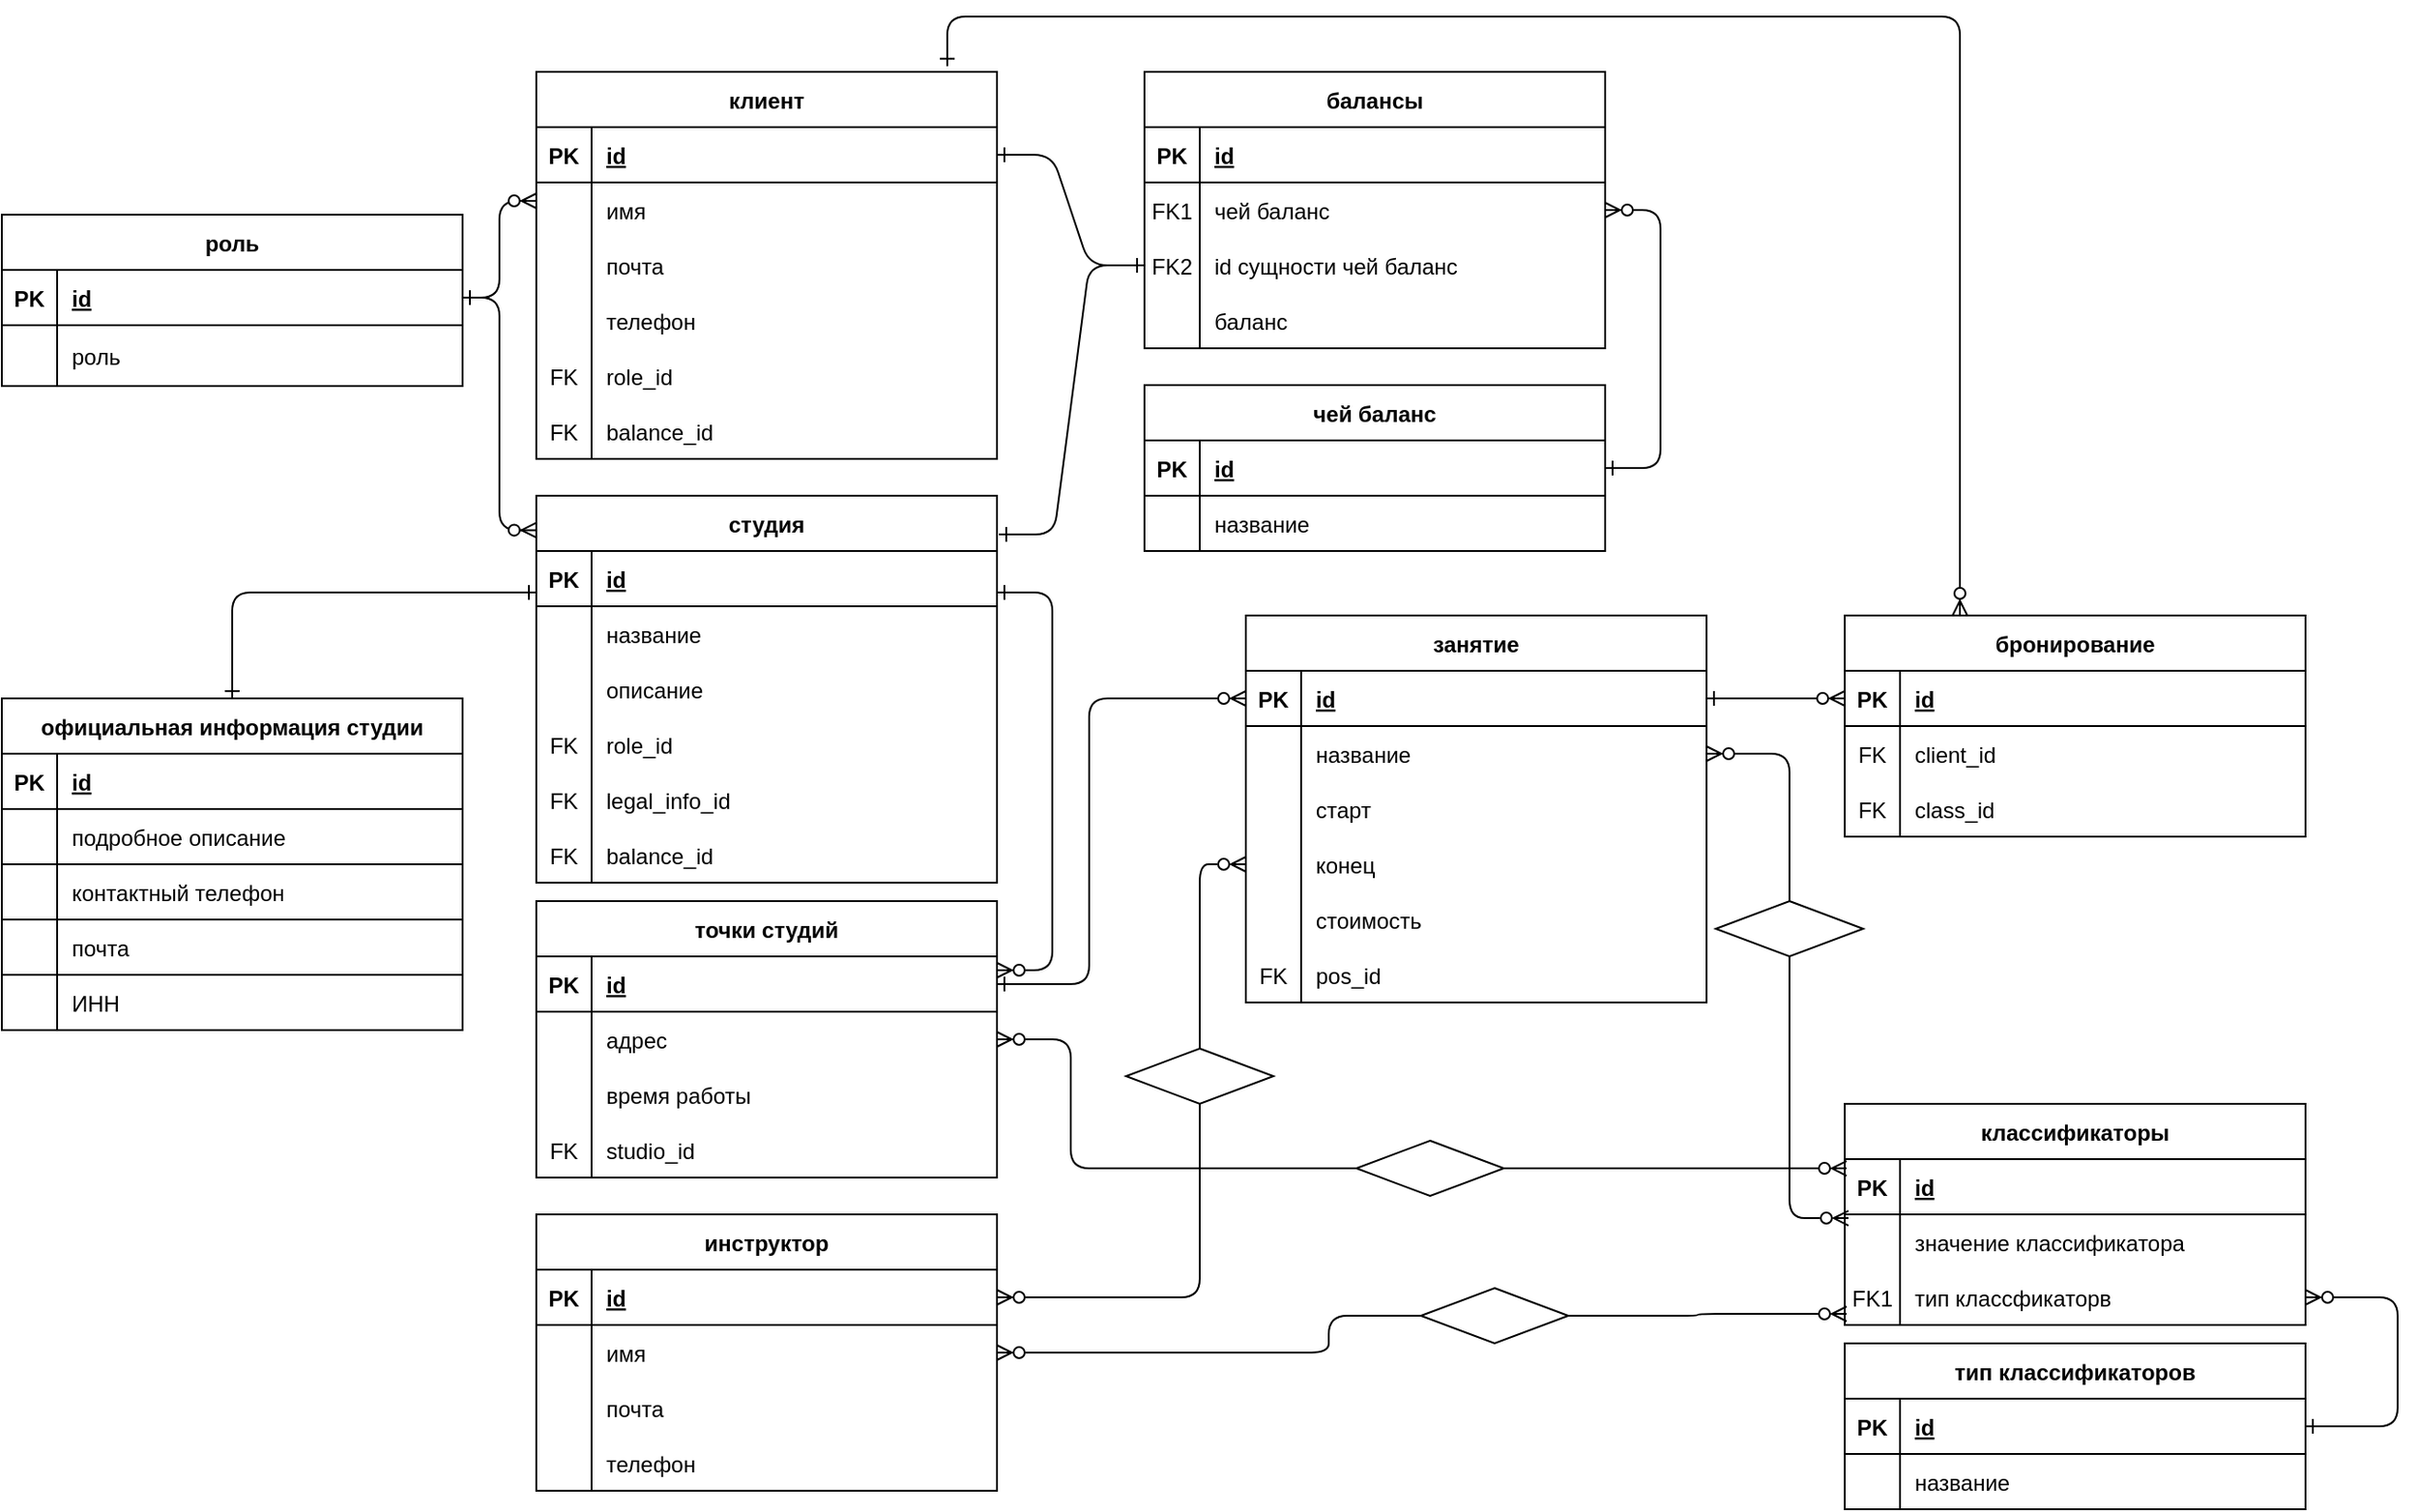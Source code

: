 <mxfile version="20.3.0" type="device"><diagram id="R2lEEEUBdFMjLlhIrx00" name="Page-1"><mxGraphModel dx="2272" dy="865" grid="1" gridSize="10" guides="1" tooltips="1" connect="1" arrows="1" fold="1" page="1" pageScale="1" pageWidth="850" pageHeight="1100" math="0" shadow="0" extFonts="Permanent Marker^https://fonts.googleapis.com/css?family=Permanent+Marker"><root><mxCell id="0"/><mxCell id="1" parent="0"/><mxCell id="C-vyLk0tnHw3VtMMgP7b-1" value="" style="edgeStyle=entityRelationEdgeStyle;endArrow=ERone;startArrow=ERone;endFill=0;startFill=0;entryX=0;entryY=0.5;entryDx=0;entryDy=0;" parent="1" source="C-vyLk0tnHw3VtMMgP7b-24" target="bas7QvL22PAE8kbhy8Pz-78" edge="1"><mxGeometry width="100" height="100" relative="1" as="geometry"><mxPoint x="340" y="720" as="sourcePoint"/><mxPoint x="440" y="620" as="targetPoint"/></mxGeometry></mxCell><mxCell id="C-vyLk0tnHw3VtMMgP7b-2" value="балансы" style="shape=table;startSize=30;container=1;collapsible=1;childLayout=tableLayout;fixedRows=1;rowLines=0;fontStyle=1;align=center;resizeLast=1;" parent="1" vertex="1"><mxGeometry x="400" y="70" width="250" height="150" as="geometry"/></mxCell><mxCell id="C-vyLk0tnHw3VtMMgP7b-3" value="" style="shape=partialRectangle;collapsible=0;dropTarget=0;pointerEvents=0;fillColor=none;points=[[0,0.5],[1,0.5]];portConstraint=eastwest;top=0;left=0;right=0;bottom=1;" parent="C-vyLk0tnHw3VtMMgP7b-2" vertex="1"><mxGeometry y="30" width="250" height="30" as="geometry"/></mxCell><mxCell id="C-vyLk0tnHw3VtMMgP7b-4" value="PK" style="shape=partialRectangle;overflow=hidden;connectable=0;fillColor=none;top=0;left=0;bottom=0;right=0;fontStyle=1;" parent="C-vyLk0tnHw3VtMMgP7b-3" vertex="1"><mxGeometry width="30" height="30" as="geometry"><mxRectangle width="30" height="30" as="alternateBounds"/></mxGeometry></mxCell><mxCell id="C-vyLk0tnHw3VtMMgP7b-5" value="id" style="shape=partialRectangle;overflow=hidden;connectable=0;fillColor=none;top=0;left=0;bottom=0;right=0;align=left;spacingLeft=6;fontStyle=5;" parent="C-vyLk0tnHw3VtMMgP7b-3" vertex="1"><mxGeometry x="30" width="220" height="30" as="geometry"><mxRectangle width="220" height="30" as="alternateBounds"/></mxGeometry></mxCell><mxCell id="C-vyLk0tnHw3VtMMgP7b-6" value="" style="shape=partialRectangle;collapsible=0;dropTarget=0;pointerEvents=0;fillColor=none;points=[[0,0.5],[1,0.5]];portConstraint=eastwest;top=0;left=0;right=0;bottom=0;" parent="C-vyLk0tnHw3VtMMgP7b-2" vertex="1"><mxGeometry y="60" width="250" height="30" as="geometry"/></mxCell><mxCell id="C-vyLk0tnHw3VtMMgP7b-7" value="FK1" style="shape=partialRectangle;overflow=hidden;connectable=0;fillColor=none;top=0;left=0;bottom=0;right=0;" parent="C-vyLk0tnHw3VtMMgP7b-6" vertex="1"><mxGeometry width="30" height="30" as="geometry"><mxRectangle width="30" height="30" as="alternateBounds"/></mxGeometry></mxCell><mxCell id="C-vyLk0tnHw3VtMMgP7b-8" value="чей баланс" style="shape=partialRectangle;overflow=hidden;connectable=0;fillColor=none;top=0;left=0;bottom=0;right=0;align=left;spacingLeft=6;" parent="C-vyLk0tnHw3VtMMgP7b-6" vertex="1"><mxGeometry x="30" width="220" height="30" as="geometry"><mxRectangle width="220" height="30" as="alternateBounds"/></mxGeometry></mxCell><mxCell id="bas7QvL22PAE8kbhy8Pz-78" value="" style="shape=partialRectangle;collapsible=0;dropTarget=0;pointerEvents=0;fillColor=none;points=[[0,0.5],[1,0.5]];portConstraint=eastwest;top=0;left=0;right=0;bottom=0;" parent="C-vyLk0tnHw3VtMMgP7b-2" vertex="1"><mxGeometry y="90" width="250" height="30" as="geometry"/></mxCell><mxCell id="bas7QvL22PAE8kbhy8Pz-79" value="FK2" style="shape=partialRectangle;overflow=hidden;connectable=0;fillColor=none;top=0;left=0;bottom=0;right=0;" parent="bas7QvL22PAE8kbhy8Pz-78" vertex="1"><mxGeometry width="30" height="30" as="geometry"><mxRectangle width="30" height="30" as="alternateBounds"/></mxGeometry></mxCell><mxCell id="bas7QvL22PAE8kbhy8Pz-80" value="id сущности чей баланс" style="shape=partialRectangle;overflow=hidden;connectable=0;fillColor=none;top=0;left=0;bottom=0;right=0;align=left;spacingLeft=6;" parent="bas7QvL22PAE8kbhy8Pz-78" vertex="1"><mxGeometry x="30" width="220" height="30" as="geometry"><mxRectangle width="220" height="30" as="alternateBounds"/></mxGeometry></mxCell><mxCell id="bas7QvL22PAE8kbhy8Pz-81" value="" style="shape=partialRectangle;collapsible=0;dropTarget=0;pointerEvents=0;fillColor=none;points=[[0,0.5],[1,0.5]];portConstraint=eastwest;top=0;left=0;right=0;bottom=0;" parent="C-vyLk0tnHw3VtMMgP7b-2" vertex="1"><mxGeometry y="120" width="250" height="30" as="geometry"/></mxCell><mxCell id="bas7QvL22PAE8kbhy8Pz-82" value="" style="shape=partialRectangle;overflow=hidden;connectable=0;fillColor=none;top=0;left=0;bottom=0;right=0;" parent="bas7QvL22PAE8kbhy8Pz-81" vertex="1"><mxGeometry width="30" height="30" as="geometry"><mxRectangle width="30" height="30" as="alternateBounds"/></mxGeometry></mxCell><mxCell id="bas7QvL22PAE8kbhy8Pz-83" value="баланс" style="shape=partialRectangle;overflow=hidden;connectable=0;fillColor=none;top=0;left=0;bottom=0;right=0;align=left;spacingLeft=6;" parent="bas7QvL22PAE8kbhy8Pz-81" vertex="1"><mxGeometry x="30" width="220" height="30" as="geometry"><mxRectangle width="220" height="30" as="alternateBounds"/></mxGeometry></mxCell><mxCell id="C-vyLk0tnHw3VtMMgP7b-13" value="чей баланс" style="shape=table;startSize=30;container=1;collapsible=1;childLayout=tableLayout;fixedRows=1;rowLines=0;fontStyle=1;align=center;resizeLast=1;" parent="1" vertex="1"><mxGeometry x="400" y="240" width="250" height="90" as="geometry"/></mxCell><mxCell id="C-vyLk0tnHw3VtMMgP7b-14" value="" style="shape=partialRectangle;collapsible=0;dropTarget=0;pointerEvents=0;fillColor=none;points=[[0,0.5],[1,0.5]];portConstraint=eastwest;top=0;left=0;right=0;bottom=1;" parent="C-vyLk0tnHw3VtMMgP7b-13" vertex="1"><mxGeometry y="30" width="250" height="30" as="geometry"/></mxCell><mxCell id="C-vyLk0tnHw3VtMMgP7b-15" value="PK" style="shape=partialRectangle;overflow=hidden;connectable=0;fillColor=none;top=0;left=0;bottom=0;right=0;fontStyle=1;" parent="C-vyLk0tnHw3VtMMgP7b-14" vertex="1"><mxGeometry width="30" height="30" as="geometry"><mxRectangle width="30" height="30" as="alternateBounds"/></mxGeometry></mxCell><mxCell id="C-vyLk0tnHw3VtMMgP7b-16" value="id" style="shape=partialRectangle;overflow=hidden;connectable=0;fillColor=none;top=0;left=0;bottom=0;right=0;align=left;spacingLeft=6;fontStyle=5;" parent="C-vyLk0tnHw3VtMMgP7b-14" vertex="1"><mxGeometry x="30" width="220" height="30" as="geometry"><mxRectangle width="220" height="30" as="alternateBounds"/></mxGeometry></mxCell><mxCell id="C-vyLk0tnHw3VtMMgP7b-17" value="" style="shape=partialRectangle;collapsible=0;dropTarget=0;pointerEvents=0;fillColor=none;points=[[0,0.5],[1,0.5]];portConstraint=eastwest;top=0;left=0;right=0;bottom=0;" parent="C-vyLk0tnHw3VtMMgP7b-13" vertex="1"><mxGeometry y="60" width="250" height="30" as="geometry"/></mxCell><mxCell id="C-vyLk0tnHw3VtMMgP7b-18" value="" style="shape=partialRectangle;overflow=hidden;connectable=0;fillColor=none;top=0;left=0;bottom=0;right=0;" parent="C-vyLk0tnHw3VtMMgP7b-17" vertex="1"><mxGeometry width="30" height="30" as="geometry"><mxRectangle width="30" height="30" as="alternateBounds"/></mxGeometry></mxCell><mxCell id="C-vyLk0tnHw3VtMMgP7b-19" value="название " style="shape=partialRectangle;overflow=hidden;connectable=0;fillColor=none;top=0;left=0;bottom=0;right=0;align=left;spacingLeft=6;" parent="C-vyLk0tnHw3VtMMgP7b-17" vertex="1"><mxGeometry x="30" width="220" height="30" as="geometry"><mxRectangle width="220" height="30" as="alternateBounds"/></mxGeometry></mxCell><mxCell id="C-vyLk0tnHw3VtMMgP7b-23" value="клиент" style="shape=table;startSize=30;container=1;collapsible=1;childLayout=tableLayout;fixedRows=1;rowLines=0;fontStyle=1;align=center;resizeLast=1;" parent="1" vertex="1"><mxGeometry x="70" y="70" width="250" height="210" as="geometry"/></mxCell><mxCell id="C-vyLk0tnHw3VtMMgP7b-24" value="" style="shape=partialRectangle;collapsible=0;dropTarget=0;pointerEvents=0;fillColor=none;points=[[0,0.5],[1,0.5]];portConstraint=eastwest;top=0;left=0;right=0;bottom=1;" parent="C-vyLk0tnHw3VtMMgP7b-23" vertex="1"><mxGeometry y="30" width="250" height="30" as="geometry"/></mxCell><mxCell id="C-vyLk0tnHw3VtMMgP7b-25" value="PK" style="shape=partialRectangle;overflow=hidden;connectable=0;fillColor=none;top=0;left=0;bottom=0;right=0;fontStyle=1;" parent="C-vyLk0tnHw3VtMMgP7b-24" vertex="1"><mxGeometry width="30" height="30" as="geometry"><mxRectangle width="30" height="30" as="alternateBounds"/></mxGeometry></mxCell><mxCell id="C-vyLk0tnHw3VtMMgP7b-26" value="id" style="shape=partialRectangle;overflow=hidden;connectable=0;fillColor=none;top=0;left=0;bottom=0;right=0;align=left;spacingLeft=6;fontStyle=5;" parent="C-vyLk0tnHw3VtMMgP7b-24" vertex="1"><mxGeometry x="30" width="220" height="30" as="geometry"><mxRectangle width="220" height="30" as="alternateBounds"/></mxGeometry></mxCell><mxCell id="bas7QvL22PAE8kbhy8Pz-115" value="" style="shape=partialRectangle;collapsible=0;dropTarget=0;pointerEvents=0;fillColor=none;points=[[0,0.5],[1,0.5]];portConstraint=eastwest;top=0;left=0;right=0;bottom=0;" parent="C-vyLk0tnHw3VtMMgP7b-23" vertex="1"><mxGeometry y="60" width="250" height="30" as="geometry"/></mxCell><mxCell id="bas7QvL22PAE8kbhy8Pz-116" value="" style="shape=partialRectangle;overflow=hidden;connectable=0;fillColor=none;top=0;left=0;bottom=0;right=0;fontStyle=0;" parent="bas7QvL22PAE8kbhy8Pz-115" vertex="1"><mxGeometry width="30" height="30" as="geometry"><mxRectangle width="30" height="30" as="alternateBounds"/></mxGeometry></mxCell><mxCell id="bas7QvL22PAE8kbhy8Pz-117" value="имя" style="shape=partialRectangle;overflow=hidden;connectable=0;fillColor=none;top=0;left=0;bottom=0;right=0;align=left;spacingLeft=6;fontStyle=0;" parent="bas7QvL22PAE8kbhy8Pz-115" vertex="1"><mxGeometry x="30" width="220" height="30" as="geometry"><mxRectangle width="220" height="30" as="alternateBounds"/></mxGeometry></mxCell><mxCell id="U4oRGhQ7gzdi7E0ZhxiH-25" value="" style="shape=partialRectangle;collapsible=0;dropTarget=0;pointerEvents=0;fillColor=none;points=[[0,0.5],[1,0.5]];portConstraint=eastwest;top=0;left=0;right=0;bottom=0;" vertex="1" parent="C-vyLk0tnHw3VtMMgP7b-23"><mxGeometry y="90" width="250" height="30" as="geometry"/></mxCell><mxCell id="U4oRGhQ7gzdi7E0ZhxiH-26" value="" style="shape=partialRectangle;overflow=hidden;connectable=0;fillColor=none;top=0;left=0;bottom=0;right=0;fontStyle=0;" vertex="1" parent="U4oRGhQ7gzdi7E0ZhxiH-25"><mxGeometry width="30" height="30" as="geometry"><mxRectangle width="30" height="30" as="alternateBounds"/></mxGeometry></mxCell><mxCell id="U4oRGhQ7gzdi7E0ZhxiH-27" value="почта" style="shape=partialRectangle;overflow=hidden;connectable=0;fillColor=none;top=0;left=0;bottom=0;right=0;align=left;spacingLeft=6;fontStyle=0;" vertex="1" parent="U4oRGhQ7gzdi7E0ZhxiH-25"><mxGeometry x="30" width="220" height="30" as="geometry"><mxRectangle width="220" height="30" as="alternateBounds"/></mxGeometry></mxCell><mxCell id="U4oRGhQ7gzdi7E0ZhxiH-28" value="" style="shape=partialRectangle;collapsible=0;dropTarget=0;pointerEvents=0;fillColor=none;points=[[0,0.5],[1,0.5]];portConstraint=eastwest;top=0;left=0;right=0;bottom=0;" vertex="1" parent="C-vyLk0tnHw3VtMMgP7b-23"><mxGeometry y="120" width="250" height="30" as="geometry"/></mxCell><mxCell id="U4oRGhQ7gzdi7E0ZhxiH-29" value="" style="shape=partialRectangle;overflow=hidden;connectable=0;fillColor=none;top=0;left=0;bottom=0;right=0;fontStyle=0;" vertex="1" parent="U4oRGhQ7gzdi7E0ZhxiH-28"><mxGeometry width="30" height="30" as="geometry"><mxRectangle width="30" height="30" as="alternateBounds"/></mxGeometry></mxCell><mxCell id="U4oRGhQ7gzdi7E0ZhxiH-30" value="телефон" style="shape=partialRectangle;overflow=hidden;connectable=0;fillColor=none;top=0;left=0;bottom=0;right=0;align=left;spacingLeft=6;fontStyle=0;" vertex="1" parent="U4oRGhQ7gzdi7E0ZhxiH-28"><mxGeometry x="30" width="220" height="30" as="geometry"><mxRectangle width="220" height="30" as="alternateBounds"/></mxGeometry></mxCell><mxCell id="U4oRGhQ7gzdi7E0ZhxiH-31" value="" style="shape=partialRectangle;collapsible=0;dropTarget=0;pointerEvents=0;fillColor=none;points=[[0,0.5],[1,0.5]];portConstraint=eastwest;top=0;left=0;right=0;bottom=0;" vertex="1" parent="C-vyLk0tnHw3VtMMgP7b-23"><mxGeometry y="150" width="250" height="30" as="geometry"/></mxCell><mxCell id="U4oRGhQ7gzdi7E0ZhxiH-32" value="FK" style="shape=partialRectangle;overflow=hidden;connectable=0;fillColor=none;top=0;left=0;bottom=0;right=0;fontStyle=0;" vertex="1" parent="U4oRGhQ7gzdi7E0ZhxiH-31"><mxGeometry width="30" height="30" as="geometry"><mxRectangle width="30" height="30" as="alternateBounds"/></mxGeometry></mxCell><mxCell id="U4oRGhQ7gzdi7E0ZhxiH-33" value="role_id" style="shape=partialRectangle;overflow=hidden;connectable=0;fillColor=none;top=0;left=0;bottom=0;right=0;align=left;spacingLeft=6;fontStyle=0;" vertex="1" parent="U4oRGhQ7gzdi7E0ZhxiH-31"><mxGeometry x="30" width="220" height="30" as="geometry"><mxRectangle width="220" height="30" as="alternateBounds"/></mxGeometry></mxCell><mxCell id="U4oRGhQ7gzdi7E0ZhxiH-34" value="" style="shape=partialRectangle;collapsible=0;dropTarget=0;pointerEvents=0;fillColor=none;points=[[0,0.5],[1,0.5]];portConstraint=eastwest;top=0;left=0;right=0;bottom=0;" vertex="1" parent="C-vyLk0tnHw3VtMMgP7b-23"><mxGeometry y="180" width="250" height="30" as="geometry"/></mxCell><mxCell id="U4oRGhQ7gzdi7E0ZhxiH-35" value="FK" style="shape=partialRectangle;overflow=hidden;connectable=0;fillColor=none;top=0;left=0;bottom=0;right=0;fontStyle=0;" vertex="1" parent="U4oRGhQ7gzdi7E0ZhxiH-34"><mxGeometry width="30" height="30" as="geometry"><mxRectangle width="30" height="30" as="alternateBounds"/></mxGeometry></mxCell><mxCell id="U4oRGhQ7gzdi7E0ZhxiH-36" value="balance_id" style="shape=partialRectangle;overflow=hidden;connectable=0;fillColor=none;top=0;left=0;bottom=0;right=0;align=left;spacingLeft=6;fontStyle=0;" vertex="1" parent="U4oRGhQ7gzdi7E0ZhxiH-34"><mxGeometry x="30" width="220" height="30" as="geometry"><mxRectangle width="220" height="30" as="alternateBounds"/></mxGeometry></mxCell><mxCell id="C-vyLk0tnHw3VtMMgP7b-12" value="" style="edgeStyle=elbowEdgeStyle;endArrow=ERzeroToMany;startArrow=ERone;endFill=1;startFill=0;entryX=1;entryY=0.5;entryDx=0;entryDy=0;exitX=1;exitY=0.5;exitDx=0;exitDy=0;jumpSize=6;shadow=0;strokeWidth=1;rounded=1;strokeColor=default;" parent="1" source="C-vyLk0tnHw3VtMMgP7b-14" target="C-vyLk0tnHw3VtMMgP7b-6" edge="1"><mxGeometry width="100" height="100" relative="1" as="geometry"><mxPoint x="710" y="360" as="sourcePoint"/><mxPoint x="460" y="205" as="targetPoint"/><Array as="points"><mxPoint x="680" y="200"/></Array></mxGeometry></mxCell><mxCell id="bas7QvL22PAE8kbhy8Pz-91" value="студия" style="shape=table;startSize=30;container=1;collapsible=1;childLayout=tableLayout;fixedRows=1;rowLines=0;fontStyle=1;align=center;resizeLast=1;" parent="1" vertex="1"><mxGeometry x="70" y="300" width="250" height="210" as="geometry"/></mxCell><mxCell id="bas7QvL22PAE8kbhy8Pz-92" value="" style="shape=partialRectangle;collapsible=0;dropTarget=0;pointerEvents=0;fillColor=none;points=[[0,0.5],[1,0.5]];portConstraint=eastwest;top=0;left=0;right=0;bottom=1;" parent="bas7QvL22PAE8kbhy8Pz-91" vertex="1"><mxGeometry y="30" width="250" height="30" as="geometry"/></mxCell><mxCell id="bas7QvL22PAE8kbhy8Pz-93" value="PK" style="shape=partialRectangle;overflow=hidden;connectable=0;fillColor=none;top=0;left=0;bottom=0;right=0;fontStyle=1;" parent="bas7QvL22PAE8kbhy8Pz-92" vertex="1"><mxGeometry width="30" height="30" as="geometry"><mxRectangle width="30" height="30" as="alternateBounds"/></mxGeometry></mxCell><mxCell id="bas7QvL22PAE8kbhy8Pz-94" value="id" style="shape=partialRectangle;overflow=hidden;connectable=0;fillColor=none;top=0;left=0;bottom=0;right=0;align=left;spacingLeft=6;fontStyle=5;" parent="bas7QvL22PAE8kbhy8Pz-92" vertex="1"><mxGeometry x="30" width="220" height="30" as="geometry"><mxRectangle width="220" height="30" as="alternateBounds"/></mxGeometry></mxCell><mxCell id="U4oRGhQ7gzdi7E0ZhxiH-44" value="" style="shape=partialRectangle;collapsible=0;dropTarget=0;pointerEvents=0;fillColor=none;points=[[0,0.5],[1,0.5]];portConstraint=eastwest;top=0;left=0;right=0;bottom=0;fontStyle=5" vertex="1" parent="bas7QvL22PAE8kbhy8Pz-91"><mxGeometry y="60" width="250" height="30" as="geometry"/></mxCell><mxCell id="U4oRGhQ7gzdi7E0ZhxiH-45" value="" style="shape=partialRectangle;overflow=hidden;connectable=0;fillColor=none;top=0;left=0;bottom=0;right=0;fontStyle=1;" vertex="1" parent="U4oRGhQ7gzdi7E0ZhxiH-44"><mxGeometry width="30" height="30" as="geometry"><mxRectangle width="30" height="30" as="alternateBounds"/></mxGeometry></mxCell><mxCell id="U4oRGhQ7gzdi7E0ZhxiH-46" value="название" style="shape=partialRectangle;overflow=hidden;connectable=0;fillColor=none;top=0;left=0;bottom=0;right=0;align=left;spacingLeft=6;fontStyle=0;" vertex="1" parent="U4oRGhQ7gzdi7E0ZhxiH-44"><mxGeometry x="30" width="220" height="30" as="geometry"><mxRectangle width="220" height="30" as="alternateBounds"/></mxGeometry></mxCell><mxCell id="U4oRGhQ7gzdi7E0ZhxiH-105" value="" style="shape=partialRectangle;collapsible=0;dropTarget=0;pointerEvents=0;fillColor=none;points=[[0,0.5],[1,0.5]];portConstraint=eastwest;top=0;left=0;right=0;bottom=0;fontStyle=5" vertex="1" parent="bas7QvL22PAE8kbhy8Pz-91"><mxGeometry y="90" width="250" height="30" as="geometry"/></mxCell><mxCell id="U4oRGhQ7gzdi7E0ZhxiH-106" value="" style="shape=partialRectangle;overflow=hidden;connectable=0;fillColor=none;top=0;left=0;bottom=0;right=0;fontStyle=1;" vertex="1" parent="U4oRGhQ7gzdi7E0ZhxiH-105"><mxGeometry width="30" height="30" as="geometry"><mxRectangle width="30" height="30" as="alternateBounds"/></mxGeometry></mxCell><mxCell id="U4oRGhQ7gzdi7E0ZhxiH-107" value="описание" style="shape=partialRectangle;overflow=hidden;connectable=0;fillColor=none;top=0;left=0;bottom=0;right=0;align=left;spacingLeft=6;fontStyle=0;" vertex="1" parent="U4oRGhQ7gzdi7E0ZhxiH-105"><mxGeometry x="30" width="220" height="30" as="geometry"><mxRectangle width="220" height="30" as="alternateBounds"/></mxGeometry></mxCell><mxCell id="U4oRGhQ7gzdi7E0ZhxiH-47" value="" style="shape=partialRectangle;collapsible=0;dropTarget=0;pointerEvents=0;fillColor=none;points=[[0,0.5],[1,0.5]];portConstraint=eastwest;top=0;left=0;right=0;bottom=0;fontStyle=5" vertex="1" parent="bas7QvL22PAE8kbhy8Pz-91"><mxGeometry y="120" width="250" height="30" as="geometry"/></mxCell><mxCell id="U4oRGhQ7gzdi7E0ZhxiH-48" value="FK" style="shape=partialRectangle;overflow=hidden;connectable=0;fillColor=none;top=0;left=0;bottom=0;right=0;fontStyle=0;" vertex="1" parent="U4oRGhQ7gzdi7E0ZhxiH-47"><mxGeometry width="30" height="30" as="geometry"><mxRectangle width="30" height="30" as="alternateBounds"/></mxGeometry></mxCell><mxCell id="U4oRGhQ7gzdi7E0ZhxiH-49" value="role_id" style="shape=partialRectangle;overflow=hidden;connectable=0;fillColor=none;top=0;left=0;bottom=0;right=0;align=left;spacingLeft=6;fontStyle=0;" vertex="1" parent="U4oRGhQ7gzdi7E0ZhxiH-47"><mxGeometry x="30" width="220" height="30" as="geometry"><mxRectangle width="220" height="30" as="alternateBounds"/></mxGeometry></mxCell><mxCell id="U4oRGhQ7gzdi7E0ZhxiH-50" value="" style="shape=partialRectangle;collapsible=0;dropTarget=0;pointerEvents=0;fillColor=none;points=[[0,0.5],[1,0.5]];portConstraint=eastwest;top=0;left=0;right=0;bottom=0;fontStyle=5" vertex="1" parent="bas7QvL22PAE8kbhy8Pz-91"><mxGeometry y="150" width="250" height="30" as="geometry"/></mxCell><mxCell id="U4oRGhQ7gzdi7E0ZhxiH-51" value="FK" style="shape=partialRectangle;overflow=hidden;connectable=0;fillColor=none;top=0;left=0;bottom=0;right=0;fontStyle=0;" vertex="1" parent="U4oRGhQ7gzdi7E0ZhxiH-50"><mxGeometry width="30" height="30" as="geometry"><mxRectangle width="30" height="30" as="alternateBounds"/></mxGeometry></mxCell><mxCell id="U4oRGhQ7gzdi7E0ZhxiH-52" value="legal_info_id" style="shape=partialRectangle;overflow=hidden;connectable=0;fillColor=none;top=0;left=0;bottom=0;right=0;align=left;spacingLeft=6;fontStyle=0;" vertex="1" parent="U4oRGhQ7gzdi7E0ZhxiH-50"><mxGeometry x="30" width="220" height="30" as="geometry"><mxRectangle width="220" height="30" as="alternateBounds"/></mxGeometry></mxCell><mxCell id="U4oRGhQ7gzdi7E0ZhxiH-53" value="" style="shape=partialRectangle;collapsible=0;dropTarget=0;pointerEvents=0;fillColor=none;points=[[0,0.5],[1,0.5]];portConstraint=eastwest;top=0;left=0;right=0;bottom=0;fontStyle=5" vertex="1" parent="bas7QvL22PAE8kbhy8Pz-91"><mxGeometry y="180" width="250" height="30" as="geometry"/></mxCell><mxCell id="U4oRGhQ7gzdi7E0ZhxiH-54" value="FK" style="shape=partialRectangle;overflow=hidden;connectable=0;fillColor=none;top=0;left=0;bottom=0;right=0;fontStyle=0;" vertex="1" parent="U4oRGhQ7gzdi7E0ZhxiH-53"><mxGeometry width="30" height="30" as="geometry"><mxRectangle width="30" height="30" as="alternateBounds"/></mxGeometry></mxCell><mxCell id="U4oRGhQ7gzdi7E0ZhxiH-55" value="balance_id" style="shape=partialRectangle;overflow=hidden;connectable=0;fillColor=none;top=0;left=0;bottom=0;right=0;align=left;spacingLeft=6;fontStyle=0;" vertex="1" parent="U4oRGhQ7gzdi7E0ZhxiH-53"><mxGeometry x="30" width="220" height="30" as="geometry"><mxRectangle width="220" height="30" as="alternateBounds"/></mxGeometry></mxCell><mxCell id="bas7QvL22PAE8kbhy8Pz-96" value="" style="edgeStyle=entityRelationEdgeStyle;endArrow=ERone;startArrow=ERone;endFill=0;startFill=0;exitX=1.004;exitY=0.1;exitDx=0;exitDy=0;entryX=0;entryY=0.5;entryDx=0;entryDy=0;exitPerimeter=0;" parent="1" source="bas7QvL22PAE8kbhy8Pz-91" target="bas7QvL22PAE8kbhy8Pz-78" edge="1"><mxGeometry width="100" height="100" relative="1" as="geometry"><mxPoint x="330" y="125" as="sourcePoint"/><mxPoint x="410" y="155" as="targetPoint"/></mxGeometry></mxCell><mxCell id="bas7QvL22PAE8kbhy8Pz-97" value="официальная информация студии" style="shape=table;startSize=30;container=1;collapsible=1;childLayout=tableLayout;fixedRows=1;rowLines=0;fontStyle=1;align=center;resizeLast=1;" parent="1" vertex="1"><mxGeometry x="-220" y="410" width="250" height="180" as="geometry"/></mxCell><mxCell id="bas7QvL22PAE8kbhy8Pz-98" value="" style="shape=partialRectangle;collapsible=0;dropTarget=0;pointerEvents=0;fillColor=none;points=[[0,0.5],[1,0.5]];portConstraint=eastwest;top=0;left=0;right=0;bottom=1;" parent="bas7QvL22PAE8kbhy8Pz-97" vertex="1"><mxGeometry y="30" width="250" height="30" as="geometry"/></mxCell><mxCell id="bas7QvL22PAE8kbhy8Pz-99" value="PK" style="shape=partialRectangle;overflow=hidden;connectable=0;fillColor=none;top=0;left=0;bottom=0;right=0;fontStyle=1;" parent="bas7QvL22PAE8kbhy8Pz-98" vertex="1"><mxGeometry width="30" height="30" as="geometry"><mxRectangle width="30" height="30" as="alternateBounds"/></mxGeometry></mxCell><mxCell id="bas7QvL22PAE8kbhy8Pz-100" value="id" style="shape=partialRectangle;overflow=hidden;connectable=0;fillColor=none;top=0;left=0;bottom=0;right=0;align=left;spacingLeft=6;fontStyle=5;" parent="bas7QvL22PAE8kbhy8Pz-98" vertex="1"><mxGeometry x="30" width="220" height="30" as="geometry"><mxRectangle width="220" height="30" as="alternateBounds"/></mxGeometry></mxCell><mxCell id="U4oRGhQ7gzdi7E0ZhxiH-56" value="" style="shape=partialRectangle;collapsible=0;dropTarget=0;pointerEvents=0;fillColor=none;points=[[0,0.5],[1,0.5]];portConstraint=eastwest;top=0;left=0;right=0;bottom=1;" vertex="1" parent="bas7QvL22PAE8kbhy8Pz-97"><mxGeometry y="60" width="250" height="30" as="geometry"/></mxCell><mxCell id="U4oRGhQ7gzdi7E0ZhxiH-57" value="" style="shape=partialRectangle;overflow=hidden;connectable=0;fillColor=none;top=0;left=0;bottom=0;right=0;fontStyle=0;" vertex="1" parent="U4oRGhQ7gzdi7E0ZhxiH-56"><mxGeometry width="30" height="30" as="geometry"><mxRectangle width="30" height="30" as="alternateBounds"/></mxGeometry></mxCell><mxCell id="U4oRGhQ7gzdi7E0ZhxiH-58" value="подробное описание" style="shape=partialRectangle;overflow=hidden;connectable=0;fillColor=none;top=0;left=0;bottom=0;right=0;align=left;spacingLeft=6;fontStyle=0;" vertex="1" parent="U4oRGhQ7gzdi7E0ZhxiH-56"><mxGeometry x="30" width="220" height="30" as="geometry"><mxRectangle width="220" height="30" as="alternateBounds"/></mxGeometry></mxCell><mxCell id="U4oRGhQ7gzdi7E0ZhxiH-59" value="" style="shape=partialRectangle;collapsible=0;dropTarget=0;pointerEvents=0;fillColor=none;points=[[0,0.5],[1,0.5]];portConstraint=eastwest;top=0;left=0;right=0;bottom=1;" vertex="1" parent="bas7QvL22PAE8kbhy8Pz-97"><mxGeometry y="90" width="250" height="30" as="geometry"/></mxCell><mxCell id="U4oRGhQ7gzdi7E0ZhxiH-60" value="" style="shape=partialRectangle;overflow=hidden;connectable=0;fillColor=none;top=0;left=0;bottom=0;right=0;fontStyle=0;" vertex="1" parent="U4oRGhQ7gzdi7E0ZhxiH-59"><mxGeometry width="30" height="30" as="geometry"><mxRectangle width="30" height="30" as="alternateBounds"/></mxGeometry></mxCell><mxCell id="U4oRGhQ7gzdi7E0ZhxiH-61" value="контактный телефон" style="shape=partialRectangle;overflow=hidden;connectable=0;fillColor=none;top=0;left=0;bottom=0;right=0;align=left;spacingLeft=6;fontStyle=0;" vertex="1" parent="U4oRGhQ7gzdi7E0ZhxiH-59"><mxGeometry x="30" width="220" height="30" as="geometry"><mxRectangle width="220" height="30" as="alternateBounds"/></mxGeometry></mxCell><mxCell id="U4oRGhQ7gzdi7E0ZhxiH-102" value="" style="shape=partialRectangle;collapsible=0;dropTarget=0;pointerEvents=0;fillColor=none;points=[[0,0.5],[1,0.5]];portConstraint=eastwest;top=0;left=0;right=0;bottom=1;" vertex="1" parent="bas7QvL22PAE8kbhy8Pz-97"><mxGeometry y="120" width="250" height="30" as="geometry"/></mxCell><mxCell id="U4oRGhQ7gzdi7E0ZhxiH-103" value="" style="shape=partialRectangle;overflow=hidden;connectable=0;fillColor=none;top=0;left=0;bottom=0;right=0;fontStyle=0;" vertex="1" parent="U4oRGhQ7gzdi7E0ZhxiH-102"><mxGeometry width="30" height="30" as="geometry"><mxRectangle width="30" height="30" as="alternateBounds"/></mxGeometry></mxCell><mxCell id="U4oRGhQ7gzdi7E0ZhxiH-104" value="почта" style="shape=partialRectangle;overflow=hidden;connectable=0;fillColor=none;top=0;left=0;bottom=0;right=0;align=left;spacingLeft=6;fontStyle=0;" vertex="1" parent="U4oRGhQ7gzdi7E0ZhxiH-102"><mxGeometry x="30" width="220" height="30" as="geometry"><mxRectangle width="220" height="30" as="alternateBounds"/></mxGeometry></mxCell><mxCell id="U4oRGhQ7gzdi7E0ZhxiH-108" value="" style="shape=partialRectangle;collapsible=0;dropTarget=0;pointerEvents=0;fillColor=none;points=[[0,0.5],[1,0.5]];portConstraint=eastwest;top=0;left=0;right=0;bottom=1;" vertex="1" parent="bas7QvL22PAE8kbhy8Pz-97"><mxGeometry y="150" width="250" height="30" as="geometry"/></mxCell><mxCell id="U4oRGhQ7gzdi7E0ZhxiH-109" value="" style="shape=partialRectangle;overflow=hidden;connectable=0;fillColor=none;top=0;left=0;bottom=0;right=0;fontStyle=0;" vertex="1" parent="U4oRGhQ7gzdi7E0ZhxiH-108"><mxGeometry width="30" height="30" as="geometry"><mxRectangle width="30" height="30" as="alternateBounds"/></mxGeometry></mxCell><mxCell id="U4oRGhQ7gzdi7E0ZhxiH-110" value="ИНН" style="shape=partialRectangle;overflow=hidden;connectable=0;fillColor=none;top=0;left=0;bottom=0;right=0;align=left;spacingLeft=6;fontStyle=0;" vertex="1" parent="U4oRGhQ7gzdi7E0ZhxiH-108"><mxGeometry x="30" width="220" height="30" as="geometry"><mxRectangle width="220" height="30" as="alternateBounds"/></mxGeometry></mxCell><mxCell id="bas7QvL22PAE8kbhy8Pz-101" value="" style="edgeStyle=elbowEdgeStyle;endArrow=ERone;startArrow=ERone;endFill=0;startFill=0;entryX=0.5;entryY=0;entryDx=0;entryDy=0;exitX=0;exitY=0.25;exitDx=0;exitDy=0;" parent="1" source="bas7QvL22PAE8kbhy8Pz-91" target="bas7QvL22PAE8kbhy8Pz-97" edge="1"><mxGeometry width="100" height="100" relative="1" as="geometry"><mxPoint x="70" y="320" as="sourcePoint"/><mxPoint x="410" y="185" as="targetPoint"/><Array as="points"><mxPoint x="-95" y="340"/></Array></mxGeometry></mxCell><mxCell id="bas7QvL22PAE8kbhy8Pz-121" value="точки студий" style="shape=table;startSize=30;container=1;collapsible=1;childLayout=tableLayout;fixedRows=1;rowLines=0;fontStyle=1;align=center;resizeLast=1;" parent="1" vertex="1"><mxGeometry x="70" y="520" width="250" height="150" as="geometry"/></mxCell><mxCell id="bas7QvL22PAE8kbhy8Pz-122" value="" style="shape=partialRectangle;collapsible=0;dropTarget=0;pointerEvents=0;fillColor=none;points=[[0,0.5],[1,0.5]];portConstraint=eastwest;top=0;left=0;right=0;bottom=1;" parent="bas7QvL22PAE8kbhy8Pz-121" vertex="1"><mxGeometry y="30" width="250" height="30" as="geometry"/></mxCell><mxCell id="bas7QvL22PAE8kbhy8Pz-123" value="PK" style="shape=partialRectangle;overflow=hidden;connectable=0;fillColor=none;top=0;left=0;bottom=0;right=0;fontStyle=1;" parent="bas7QvL22PAE8kbhy8Pz-122" vertex="1"><mxGeometry width="30" height="30" as="geometry"><mxRectangle width="30" height="30" as="alternateBounds"/></mxGeometry></mxCell><mxCell id="bas7QvL22PAE8kbhy8Pz-124" value="id" style="shape=partialRectangle;overflow=hidden;connectable=0;fillColor=none;top=0;left=0;bottom=0;right=0;align=left;spacingLeft=6;fontStyle=5;" parent="bas7QvL22PAE8kbhy8Pz-122" vertex="1"><mxGeometry x="30" width="220" height="30" as="geometry"><mxRectangle width="220" height="30" as="alternateBounds"/></mxGeometry></mxCell><mxCell id="bas7QvL22PAE8kbhy8Pz-128" value="" style="shape=partialRectangle;collapsible=0;dropTarget=0;pointerEvents=0;fillColor=none;points=[[0,0.5],[1,0.5]];portConstraint=eastwest;top=0;left=0;right=0;bottom=0;" parent="bas7QvL22PAE8kbhy8Pz-121" vertex="1"><mxGeometry y="60" width="250" height="30" as="geometry"/></mxCell><mxCell id="bas7QvL22PAE8kbhy8Pz-129" value="" style="shape=partialRectangle;overflow=hidden;connectable=0;fillColor=none;top=0;left=0;bottom=0;right=0;fontStyle=0;" parent="bas7QvL22PAE8kbhy8Pz-128" vertex="1"><mxGeometry width="30" height="30" as="geometry"><mxRectangle width="30" height="30" as="alternateBounds"/></mxGeometry></mxCell><mxCell id="bas7QvL22PAE8kbhy8Pz-130" value="адрес" style="shape=partialRectangle;overflow=hidden;connectable=0;fillColor=none;top=0;left=0;bottom=0;right=0;align=left;spacingLeft=6;fontStyle=0;" parent="bas7QvL22PAE8kbhy8Pz-128" vertex="1"><mxGeometry x="30" width="220" height="30" as="geometry"><mxRectangle width="220" height="30" as="alternateBounds"/></mxGeometry></mxCell><mxCell id="U4oRGhQ7gzdi7E0ZhxiH-62" value="" style="shape=partialRectangle;collapsible=0;dropTarget=0;pointerEvents=0;fillColor=none;points=[[0,0.5],[1,0.5]];portConstraint=eastwest;top=0;left=0;right=0;bottom=0;" vertex="1" parent="bas7QvL22PAE8kbhy8Pz-121"><mxGeometry y="90" width="250" height="30" as="geometry"/></mxCell><mxCell id="U4oRGhQ7gzdi7E0ZhxiH-63" value="" style="shape=partialRectangle;overflow=hidden;connectable=0;fillColor=none;top=0;left=0;bottom=0;right=0;fontStyle=0;" vertex="1" parent="U4oRGhQ7gzdi7E0ZhxiH-62"><mxGeometry width="30" height="30" as="geometry"><mxRectangle width="30" height="30" as="alternateBounds"/></mxGeometry></mxCell><mxCell id="U4oRGhQ7gzdi7E0ZhxiH-64" value="время работы" style="shape=partialRectangle;overflow=hidden;connectable=0;fillColor=none;top=0;left=0;bottom=0;right=0;align=left;spacingLeft=6;fontStyle=0;" vertex="1" parent="U4oRGhQ7gzdi7E0ZhxiH-62"><mxGeometry x="30" width="220" height="30" as="geometry"><mxRectangle width="220" height="30" as="alternateBounds"/></mxGeometry></mxCell><mxCell id="bas7QvL22PAE8kbhy8Pz-125" value="" style="shape=partialRectangle;collapsible=0;dropTarget=0;pointerEvents=0;fillColor=none;points=[[0,0.5],[1,0.5]];portConstraint=eastwest;top=0;left=0;right=0;bottom=0;" parent="bas7QvL22PAE8kbhy8Pz-121" vertex="1"><mxGeometry y="120" width="250" height="30" as="geometry"/></mxCell><mxCell id="bas7QvL22PAE8kbhy8Pz-126" value="FK" style="shape=partialRectangle;overflow=hidden;connectable=0;fillColor=none;top=0;left=0;bottom=0;right=0;fontStyle=0;" parent="bas7QvL22PAE8kbhy8Pz-125" vertex="1"><mxGeometry width="30" height="30" as="geometry"><mxRectangle width="30" height="30" as="alternateBounds"/></mxGeometry></mxCell><mxCell id="bas7QvL22PAE8kbhy8Pz-127" value="studio_id" style="shape=partialRectangle;overflow=hidden;connectable=0;fillColor=none;top=0;left=0;bottom=0;right=0;align=left;spacingLeft=6;fontStyle=0;" parent="bas7QvL22PAE8kbhy8Pz-125" vertex="1"><mxGeometry x="30" width="220" height="30" as="geometry"><mxRectangle width="220" height="30" as="alternateBounds"/></mxGeometry></mxCell><mxCell id="bas7QvL22PAE8kbhy8Pz-131" value="" style="edgeStyle=elbowEdgeStyle;endArrow=ERzeroToMany;startArrow=ERone;endFill=1;startFill=0;entryX=1;entryY=0.25;entryDx=0;entryDy=0;exitX=1;exitY=0.25;exitDx=0;exitDy=0;jumpSize=6;shadow=0;strokeWidth=1;rounded=1;strokeColor=default;" parent="1" source="bas7QvL22PAE8kbhy8Pz-91" target="bas7QvL22PAE8kbhy8Pz-121" edge="1"><mxGeometry width="100" height="100" relative="1" as="geometry"><mxPoint x="660" y="295" as="sourcePoint"/><mxPoint x="660" y="155" as="targetPoint"/><Array as="points"><mxPoint x="350" y="450"/><mxPoint x="370" y="360"/></Array></mxGeometry></mxCell><mxCell id="bas7QvL22PAE8kbhy8Pz-132" value="занятие" style="shape=table;startSize=30;container=1;collapsible=1;childLayout=tableLayout;fixedRows=1;rowLines=0;fontStyle=1;align=center;resizeLast=1;" parent="1" vertex="1"><mxGeometry x="455" y="365" width="250" height="210" as="geometry"/></mxCell><mxCell id="bas7QvL22PAE8kbhy8Pz-133" value="" style="shape=partialRectangle;collapsible=0;dropTarget=0;pointerEvents=0;fillColor=none;points=[[0,0.5],[1,0.5]];portConstraint=eastwest;top=0;left=0;right=0;bottom=1;" parent="bas7QvL22PAE8kbhy8Pz-132" vertex="1"><mxGeometry y="30" width="250" height="30" as="geometry"/></mxCell><mxCell id="bas7QvL22PAE8kbhy8Pz-134" value="PK" style="shape=partialRectangle;overflow=hidden;connectable=0;fillColor=none;top=0;left=0;bottom=0;right=0;fontStyle=1;" parent="bas7QvL22PAE8kbhy8Pz-133" vertex="1"><mxGeometry width="30" height="30" as="geometry"><mxRectangle width="30" height="30" as="alternateBounds"/></mxGeometry></mxCell><mxCell id="bas7QvL22PAE8kbhy8Pz-135" value="id" style="shape=partialRectangle;overflow=hidden;connectable=0;fillColor=none;top=0;left=0;bottom=0;right=0;align=left;spacingLeft=6;fontStyle=5;" parent="bas7QvL22PAE8kbhy8Pz-133" vertex="1"><mxGeometry x="30" width="220" height="30" as="geometry"><mxRectangle width="220" height="30" as="alternateBounds"/></mxGeometry></mxCell><mxCell id="bas7QvL22PAE8kbhy8Pz-139" value="" style="shape=partialRectangle;collapsible=0;dropTarget=0;pointerEvents=0;fillColor=none;points=[[0,0.5],[1,0.5]];portConstraint=eastwest;top=0;left=0;right=0;bottom=0;" parent="bas7QvL22PAE8kbhy8Pz-132" vertex="1"><mxGeometry y="60" width="250" height="30" as="geometry"/></mxCell><mxCell id="bas7QvL22PAE8kbhy8Pz-140" value="" style="shape=partialRectangle;overflow=hidden;connectable=0;fillColor=none;top=0;left=0;bottom=0;right=0;fontStyle=0;" parent="bas7QvL22PAE8kbhy8Pz-139" vertex="1"><mxGeometry width="30" height="30" as="geometry"><mxRectangle width="30" height="30" as="alternateBounds"/></mxGeometry></mxCell><mxCell id="bas7QvL22PAE8kbhy8Pz-141" value="название" style="shape=partialRectangle;overflow=hidden;connectable=0;fillColor=none;top=0;left=0;bottom=0;right=0;align=left;spacingLeft=6;fontStyle=0;" parent="bas7QvL22PAE8kbhy8Pz-139" vertex="1"><mxGeometry x="30" width="220" height="30" as="geometry"><mxRectangle width="220" height="30" as="alternateBounds"/></mxGeometry></mxCell><mxCell id="U4oRGhQ7gzdi7E0ZhxiH-65" value="" style="shape=partialRectangle;collapsible=0;dropTarget=0;pointerEvents=0;fillColor=none;points=[[0,0.5],[1,0.5]];portConstraint=eastwest;top=0;left=0;right=0;bottom=0;" vertex="1" parent="bas7QvL22PAE8kbhy8Pz-132"><mxGeometry y="90" width="250" height="30" as="geometry"/></mxCell><mxCell id="U4oRGhQ7gzdi7E0ZhxiH-66" value="" style="shape=partialRectangle;overflow=hidden;connectable=0;fillColor=none;top=0;left=0;bottom=0;right=0;fontStyle=0;" vertex="1" parent="U4oRGhQ7gzdi7E0ZhxiH-65"><mxGeometry width="30" height="30" as="geometry"><mxRectangle width="30" height="30" as="alternateBounds"/></mxGeometry></mxCell><mxCell id="U4oRGhQ7gzdi7E0ZhxiH-67" value="старт" style="shape=partialRectangle;overflow=hidden;connectable=0;fillColor=none;top=0;left=0;bottom=0;right=0;align=left;spacingLeft=6;fontStyle=0;" vertex="1" parent="U4oRGhQ7gzdi7E0ZhxiH-65"><mxGeometry x="30" width="220" height="30" as="geometry"><mxRectangle width="220" height="30" as="alternateBounds"/></mxGeometry></mxCell><mxCell id="U4oRGhQ7gzdi7E0ZhxiH-81" value="" style="shape=partialRectangle;collapsible=0;dropTarget=0;pointerEvents=0;fillColor=none;points=[[0,0.5],[1,0.5]];portConstraint=eastwest;top=0;left=0;right=0;bottom=0;" vertex="1" parent="bas7QvL22PAE8kbhy8Pz-132"><mxGeometry y="120" width="250" height="30" as="geometry"/></mxCell><mxCell id="U4oRGhQ7gzdi7E0ZhxiH-82" value="" style="shape=partialRectangle;overflow=hidden;connectable=0;fillColor=none;top=0;left=0;bottom=0;right=0;fontStyle=0;" vertex="1" parent="U4oRGhQ7gzdi7E0ZhxiH-81"><mxGeometry width="30" height="30" as="geometry"><mxRectangle width="30" height="30" as="alternateBounds"/></mxGeometry></mxCell><mxCell id="U4oRGhQ7gzdi7E0ZhxiH-83" value="конец" style="shape=partialRectangle;overflow=hidden;connectable=0;fillColor=none;top=0;left=0;bottom=0;right=0;align=left;spacingLeft=6;fontStyle=0;" vertex="1" parent="U4oRGhQ7gzdi7E0ZhxiH-81"><mxGeometry x="30" width="220" height="30" as="geometry"><mxRectangle width="220" height="30" as="alternateBounds"/></mxGeometry></mxCell><mxCell id="U4oRGhQ7gzdi7E0ZhxiH-93" value="" style="shape=partialRectangle;collapsible=0;dropTarget=0;pointerEvents=0;fillColor=none;points=[[0,0.5],[1,0.5]];portConstraint=eastwest;top=0;left=0;right=0;bottom=0;" vertex="1" parent="bas7QvL22PAE8kbhy8Pz-132"><mxGeometry y="150" width="250" height="30" as="geometry"/></mxCell><mxCell id="U4oRGhQ7gzdi7E0ZhxiH-94" value="" style="shape=partialRectangle;overflow=hidden;connectable=0;fillColor=none;top=0;left=0;bottom=0;right=0;fontStyle=0;" vertex="1" parent="U4oRGhQ7gzdi7E0ZhxiH-93"><mxGeometry width="30" height="30" as="geometry"><mxRectangle width="30" height="30" as="alternateBounds"/></mxGeometry></mxCell><mxCell id="U4oRGhQ7gzdi7E0ZhxiH-95" value="стоимость" style="shape=partialRectangle;overflow=hidden;connectable=0;fillColor=none;top=0;left=0;bottom=0;right=0;align=left;spacingLeft=6;fontStyle=0;" vertex="1" parent="U4oRGhQ7gzdi7E0ZhxiH-93"><mxGeometry x="30" width="220" height="30" as="geometry"><mxRectangle width="220" height="30" as="alternateBounds"/></mxGeometry></mxCell><mxCell id="U4oRGhQ7gzdi7E0ZhxiH-84" value="" style="shape=partialRectangle;collapsible=0;dropTarget=0;pointerEvents=0;fillColor=none;points=[[0,0.5],[1,0.5]];portConstraint=eastwest;top=0;left=0;right=0;bottom=0;" vertex="1" parent="bas7QvL22PAE8kbhy8Pz-132"><mxGeometry y="180" width="250" height="30" as="geometry"/></mxCell><mxCell id="U4oRGhQ7gzdi7E0ZhxiH-85" value="FK" style="shape=partialRectangle;overflow=hidden;connectable=0;fillColor=none;top=0;left=0;bottom=0;right=0;fontStyle=0;" vertex="1" parent="U4oRGhQ7gzdi7E0ZhxiH-84"><mxGeometry width="30" height="30" as="geometry"><mxRectangle width="30" height="30" as="alternateBounds"/></mxGeometry></mxCell><mxCell id="U4oRGhQ7gzdi7E0ZhxiH-86" value="pos_id" style="shape=partialRectangle;overflow=hidden;connectable=0;fillColor=none;top=0;left=0;bottom=0;right=0;align=left;spacingLeft=6;fontStyle=0;" vertex="1" parent="U4oRGhQ7gzdi7E0ZhxiH-84"><mxGeometry x="30" width="220" height="30" as="geometry"><mxRectangle width="220" height="30" as="alternateBounds"/></mxGeometry></mxCell><mxCell id="bas7QvL22PAE8kbhy8Pz-142" value="" style="edgeStyle=elbowEdgeStyle;endArrow=ERzeroToMany;startArrow=ERone;endFill=1;startFill=0;entryX=0;entryY=0.5;entryDx=0;entryDy=0;exitX=1;exitY=0.5;exitDx=0;exitDy=0;jumpSize=6;shadow=0;strokeWidth=1;rounded=1;strokeColor=default;" parent="1" source="bas7QvL22PAE8kbhy8Pz-122" target="bas7QvL22PAE8kbhy8Pz-133" edge="1"><mxGeometry width="100" height="100" relative="1" as="geometry"><mxPoint x="330" y="272.5" as="sourcePoint"/><mxPoint x="330" y="452.5" as="targetPoint"/><Array as="points"><mxPoint x="370" y="490"/><mxPoint x="380" y="370"/></Array></mxGeometry></mxCell><mxCell id="bas7QvL22PAE8kbhy8Pz-143" value="бронирование" style="shape=table;startSize=30;container=1;collapsible=1;childLayout=tableLayout;fixedRows=1;rowLines=0;fontStyle=1;align=center;resizeLast=1;" parent="1" vertex="1"><mxGeometry x="780" y="365" width="250" height="120" as="geometry"/></mxCell><mxCell id="bas7QvL22PAE8kbhy8Pz-144" value="" style="shape=partialRectangle;collapsible=0;dropTarget=0;pointerEvents=0;fillColor=none;points=[[0,0.5],[1,0.5]];portConstraint=eastwest;top=0;left=0;right=0;bottom=1;" parent="bas7QvL22PAE8kbhy8Pz-143" vertex="1"><mxGeometry y="30" width="250" height="30" as="geometry"/></mxCell><mxCell id="bas7QvL22PAE8kbhy8Pz-145" value="PK" style="shape=partialRectangle;overflow=hidden;connectable=0;fillColor=none;top=0;left=0;bottom=0;right=0;fontStyle=1;" parent="bas7QvL22PAE8kbhy8Pz-144" vertex="1"><mxGeometry width="30" height="30" as="geometry"><mxRectangle width="30" height="30" as="alternateBounds"/></mxGeometry></mxCell><mxCell id="bas7QvL22PAE8kbhy8Pz-146" value="id" style="shape=partialRectangle;overflow=hidden;connectable=0;fillColor=none;top=0;left=0;bottom=0;right=0;align=left;spacingLeft=6;fontStyle=5;" parent="bas7QvL22PAE8kbhy8Pz-144" vertex="1"><mxGeometry x="30" width="220" height="30" as="geometry"><mxRectangle width="220" height="30" as="alternateBounds"/></mxGeometry></mxCell><mxCell id="bas7QvL22PAE8kbhy8Pz-147" value="" style="shape=partialRectangle;collapsible=0;dropTarget=0;pointerEvents=0;fillColor=none;points=[[0,0.5],[1,0.5]];portConstraint=eastwest;top=0;left=0;right=0;bottom=0;" parent="bas7QvL22PAE8kbhy8Pz-143" vertex="1"><mxGeometry y="60" width="250" height="30" as="geometry"/></mxCell><mxCell id="bas7QvL22PAE8kbhy8Pz-148" value="FK" style="shape=partialRectangle;overflow=hidden;connectable=0;fillColor=none;top=0;left=0;bottom=0;right=0;fontStyle=0;" parent="bas7QvL22PAE8kbhy8Pz-147" vertex="1"><mxGeometry width="30" height="30" as="geometry"><mxRectangle width="30" height="30" as="alternateBounds"/></mxGeometry></mxCell><mxCell id="bas7QvL22PAE8kbhy8Pz-149" value="client_id" style="shape=partialRectangle;overflow=hidden;connectable=0;fillColor=none;top=0;left=0;bottom=0;right=0;align=left;spacingLeft=6;fontStyle=0;" parent="bas7QvL22PAE8kbhy8Pz-147" vertex="1"><mxGeometry x="30" width="220" height="30" as="geometry"><mxRectangle width="220" height="30" as="alternateBounds"/></mxGeometry></mxCell><mxCell id="U4oRGhQ7gzdi7E0ZhxiH-87" value="" style="shape=partialRectangle;collapsible=0;dropTarget=0;pointerEvents=0;fillColor=none;points=[[0,0.5],[1,0.5]];portConstraint=eastwest;top=0;left=0;right=0;bottom=0;" vertex="1" parent="bas7QvL22PAE8kbhy8Pz-143"><mxGeometry y="90" width="250" height="30" as="geometry"/></mxCell><mxCell id="U4oRGhQ7gzdi7E0ZhxiH-88" value="FK" style="shape=partialRectangle;overflow=hidden;connectable=0;fillColor=none;top=0;left=0;bottom=0;right=0;fontStyle=0;" vertex="1" parent="U4oRGhQ7gzdi7E0ZhxiH-87"><mxGeometry width="30" height="30" as="geometry"><mxRectangle width="30" height="30" as="alternateBounds"/></mxGeometry></mxCell><mxCell id="U4oRGhQ7gzdi7E0ZhxiH-89" value="class_id" style="shape=partialRectangle;overflow=hidden;connectable=0;fillColor=none;top=0;left=0;bottom=0;right=0;align=left;spacingLeft=6;fontStyle=0;" vertex="1" parent="U4oRGhQ7gzdi7E0ZhxiH-87"><mxGeometry x="30" width="220" height="30" as="geometry"><mxRectangle width="220" height="30" as="alternateBounds"/></mxGeometry></mxCell><mxCell id="bas7QvL22PAE8kbhy8Pz-155" value="" style="edgeStyle=elbowEdgeStyle;endArrow=ERzeroToMany;startArrow=ERone;endFill=1;startFill=0;entryX=0;entryY=0.5;entryDx=0;entryDy=0;exitX=1;exitY=0.5;exitDx=0;exitDy=0;jumpSize=6;shadow=0;strokeWidth=1;rounded=1;strokeColor=default;" parent="1" source="bas7QvL22PAE8kbhy8Pz-133" target="bas7QvL22PAE8kbhy8Pz-144" edge="1"><mxGeometry width="100" height="100" relative="1" as="geometry"><mxPoint x="670" y="460" as="sourcePoint"/><mxPoint x="770" y="460" as="targetPoint"/><Array as="points"><mxPoint x="740" y="420"/><mxPoint x="730" y="375"/></Array></mxGeometry></mxCell><mxCell id="bas7QvL22PAE8kbhy8Pz-156" value="" style="edgeStyle=elbowEdgeStyle;endArrow=ERzeroToMany;startArrow=ERone;endFill=1;startFill=0;entryX=0.25;entryY=0;entryDx=0;entryDy=0;jumpSize=6;shadow=0;strokeWidth=1;rounded=1;strokeColor=default;exitX=0.892;exitY=-0.015;exitDx=0;exitDy=0;exitPerimeter=0;" parent="1" source="C-vyLk0tnHw3VtMMgP7b-23" target="bas7QvL22PAE8kbhy8Pz-143" edge="1"><mxGeometry width="100" height="100" relative="1" as="geometry"><mxPoint x="310" y="20" as="sourcePoint"/><mxPoint x="910" y="280" as="targetPoint"/><Array as="points"><mxPoint x="710" y="40"/></Array></mxGeometry></mxCell><mxCell id="bas7QvL22PAE8kbhy8Pz-157" value="классификаторы" style="shape=table;startSize=30;container=1;collapsible=1;childLayout=tableLayout;fixedRows=1;rowLines=0;fontStyle=1;align=center;resizeLast=1;" parent="1" vertex="1"><mxGeometry x="780" y="630" width="250" height="120" as="geometry"/></mxCell><mxCell id="bas7QvL22PAE8kbhy8Pz-158" value="" style="shape=partialRectangle;collapsible=0;dropTarget=0;pointerEvents=0;fillColor=none;points=[[0,0.5],[1,0.5]];portConstraint=eastwest;top=0;left=0;right=0;bottom=1;" parent="bas7QvL22PAE8kbhy8Pz-157" vertex="1"><mxGeometry y="30" width="250" height="30" as="geometry"/></mxCell><mxCell id="bas7QvL22PAE8kbhy8Pz-159" value="PK" style="shape=partialRectangle;overflow=hidden;connectable=0;fillColor=none;top=0;left=0;bottom=0;right=0;fontStyle=1;" parent="bas7QvL22PAE8kbhy8Pz-158" vertex="1"><mxGeometry width="30" height="30" as="geometry"><mxRectangle width="30" height="30" as="alternateBounds"/></mxGeometry></mxCell><mxCell id="bas7QvL22PAE8kbhy8Pz-160" value="id" style="shape=partialRectangle;overflow=hidden;connectable=0;fillColor=none;top=0;left=0;bottom=0;right=0;align=left;spacingLeft=6;fontStyle=5;" parent="bas7QvL22PAE8kbhy8Pz-158" vertex="1"><mxGeometry x="30" width="220" height="30" as="geometry"><mxRectangle width="220" height="30" as="alternateBounds"/></mxGeometry></mxCell><mxCell id="bas7QvL22PAE8kbhy8Pz-164" value="" style="shape=partialRectangle;collapsible=0;dropTarget=0;pointerEvents=0;fillColor=none;points=[[0,0.5],[1,0.5]];portConstraint=eastwest;top=0;left=0;right=0;bottom=0;" parent="bas7QvL22PAE8kbhy8Pz-157" vertex="1"><mxGeometry y="60" width="250" height="30" as="geometry"/></mxCell><mxCell id="bas7QvL22PAE8kbhy8Pz-165" value="" style="shape=partialRectangle;overflow=hidden;connectable=0;fillColor=none;top=0;left=0;bottom=0;right=0;" parent="bas7QvL22PAE8kbhy8Pz-164" vertex="1"><mxGeometry width="30" height="30" as="geometry"><mxRectangle width="30" height="30" as="alternateBounds"/></mxGeometry></mxCell><mxCell id="bas7QvL22PAE8kbhy8Pz-166" value="значение классификатора" style="shape=partialRectangle;overflow=hidden;connectable=0;fillColor=none;top=0;left=0;bottom=0;right=0;align=left;spacingLeft=6;" parent="bas7QvL22PAE8kbhy8Pz-164" vertex="1"><mxGeometry x="30" width="220" height="30" as="geometry"><mxRectangle width="220" height="30" as="alternateBounds"/></mxGeometry></mxCell><mxCell id="bas7QvL22PAE8kbhy8Pz-167" value="" style="shape=partialRectangle;collapsible=0;dropTarget=0;pointerEvents=0;fillColor=none;points=[[0,0.5],[1,0.5]];portConstraint=eastwest;top=0;left=0;right=0;bottom=0;" parent="bas7QvL22PAE8kbhy8Pz-157" vertex="1"><mxGeometry y="90" width="250" height="30" as="geometry"/></mxCell><mxCell id="bas7QvL22PAE8kbhy8Pz-168" value="FK1" style="shape=partialRectangle;overflow=hidden;connectable=0;fillColor=none;top=0;left=0;bottom=0;right=0;" parent="bas7QvL22PAE8kbhy8Pz-167" vertex="1"><mxGeometry width="30" height="30" as="geometry"><mxRectangle width="30" height="30" as="alternateBounds"/></mxGeometry></mxCell><mxCell id="bas7QvL22PAE8kbhy8Pz-169" value="тип классфикаторв" style="shape=partialRectangle;overflow=hidden;connectable=0;fillColor=none;top=0;left=0;bottom=0;right=0;align=left;spacingLeft=6;" parent="bas7QvL22PAE8kbhy8Pz-167" vertex="1"><mxGeometry x="30" width="220" height="30" as="geometry"><mxRectangle width="220" height="30" as="alternateBounds"/></mxGeometry></mxCell><mxCell id="bas7QvL22PAE8kbhy8Pz-178" value="" style="edgeStyle=elbowEdgeStyle;endArrow=ERzeroToMany;startArrow=none;endFill=1;startFill=0;entryX=1;entryY=0.5;entryDx=0;entryDy=0;exitX=0.5;exitY=0;exitDx=0;exitDy=0;jumpSize=6;shadow=0;strokeWidth=1;rounded=1;strokeColor=default;" parent="1" source="bas7QvL22PAE8kbhy8Pz-205" target="bas7QvL22PAE8kbhy8Pz-139" edge="1"><mxGeometry width="100" height="100" relative="1" as="geometry"><mxPoint x="550" y="1055" as="sourcePoint"/><mxPoint x="550" y="825" as="targetPoint"/><Array as="points"><mxPoint x="750" y="520"/><mxPoint x="700" y="720"/></Array></mxGeometry></mxCell><mxCell id="bas7QvL22PAE8kbhy8Pz-179" value="" style="edgeStyle=elbowEdgeStyle;endArrow=ERzeroToMany;startArrow=none;endFill=1;startFill=0;entryX=1;entryY=0.5;entryDx=0;entryDy=0;exitX=0;exitY=0.5;exitDx=0;exitDy=0;jumpSize=6;shadow=0;strokeWidth=1;rounded=1;strokeColor=default;" parent="1" source="bas7QvL22PAE8kbhy8Pz-202" target="bas7QvL22PAE8kbhy8Pz-128" edge="1"><mxGeometry width="100" height="100" relative="1" as="geometry"><mxPoint x="800" y="845.0" as="sourcePoint"/><mxPoint x="710" y="685" as="targetPoint"/><Array as="points"><mxPoint x="360" y="620"/></Array></mxGeometry></mxCell><mxCell id="bas7QvL22PAE8kbhy8Pz-180" value="инструктор" style="shape=table;startSize=30;container=1;collapsible=1;childLayout=tableLayout;fixedRows=1;rowLines=0;fontStyle=1;align=center;resizeLast=1;" parent="1" vertex="1"><mxGeometry x="70" y="690" width="250" height="150" as="geometry"/></mxCell><mxCell id="bas7QvL22PAE8kbhy8Pz-181" value="" style="shape=partialRectangle;collapsible=0;dropTarget=0;pointerEvents=0;fillColor=none;points=[[0,0.5],[1,0.5]];portConstraint=eastwest;top=0;left=0;right=0;bottom=1;" parent="bas7QvL22PAE8kbhy8Pz-180" vertex="1"><mxGeometry y="30" width="250" height="30" as="geometry"/></mxCell><mxCell id="bas7QvL22PAE8kbhy8Pz-182" value="PK" style="shape=partialRectangle;overflow=hidden;connectable=0;fillColor=none;top=0;left=0;bottom=0;right=0;fontStyle=1;" parent="bas7QvL22PAE8kbhy8Pz-181" vertex="1"><mxGeometry width="30" height="30" as="geometry"><mxRectangle width="30" height="30" as="alternateBounds"/></mxGeometry></mxCell><mxCell id="bas7QvL22PAE8kbhy8Pz-183" value="id" style="shape=partialRectangle;overflow=hidden;connectable=0;fillColor=none;top=0;left=0;bottom=0;right=0;align=left;spacingLeft=6;fontStyle=5;" parent="bas7QvL22PAE8kbhy8Pz-181" vertex="1"><mxGeometry x="30" width="220" height="30" as="geometry"><mxRectangle width="220" height="30" as="alternateBounds"/></mxGeometry></mxCell><mxCell id="bas7QvL22PAE8kbhy8Pz-184" value="" style="shape=partialRectangle;collapsible=0;dropTarget=0;pointerEvents=0;fillColor=none;points=[[0,0.5],[1,0.5]];portConstraint=eastwest;top=0;left=0;right=0;bottom=0;" parent="bas7QvL22PAE8kbhy8Pz-180" vertex="1"><mxGeometry y="60" width="250" height="30" as="geometry"/></mxCell><mxCell id="bas7QvL22PAE8kbhy8Pz-185" value="" style="shape=partialRectangle;overflow=hidden;connectable=0;fillColor=none;top=0;left=0;bottom=0;right=0;fontStyle=0;" parent="bas7QvL22PAE8kbhy8Pz-184" vertex="1"><mxGeometry width="30" height="30" as="geometry"><mxRectangle width="30" height="30" as="alternateBounds"/></mxGeometry></mxCell><mxCell id="bas7QvL22PAE8kbhy8Pz-186" value="имя" style="shape=partialRectangle;overflow=hidden;connectable=0;fillColor=none;top=0;left=0;bottom=0;right=0;align=left;spacingLeft=6;fontStyle=0;" parent="bas7QvL22PAE8kbhy8Pz-184" vertex="1"><mxGeometry x="30" width="220" height="30" as="geometry"><mxRectangle width="220" height="30" as="alternateBounds"/></mxGeometry></mxCell><mxCell id="U4oRGhQ7gzdi7E0ZhxiH-96" value="" style="shape=partialRectangle;collapsible=0;dropTarget=0;pointerEvents=0;fillColor=none;points=[[0,0.5],[1,0.5]];portConstraint=eastwest;top=0;left=0;right=0;bottom=0;" vertex="1" parent="bas7QvL22PAE8kbhy8Pz-180"><mxGeometry y="90" width="250" height="30" as="geometry"/></mxCell><mxCell id="U4oRGhQ7gzdi7E0ZhxiH-97" value="" style="shape=partialRectangle;overflow=hidden;connectable=0;fillColor=none;top=0;left=0;bottom=0;right=0;fontStyle=0;" vertex="1" parent="U4oRGhQ7gzdi7E0ZhxiH-96"><mxGeometry width="30" height="30" as="geometry"><mxRectangle width="30" height="30" as="alternateBounds"/></mxGeometry></mxCell><mxCell id="U4oRGhQ7gzdi7E0ZhxiH-98" value="почта" style="shape=partialRectangle;overflow=hidden;connectable=0;fillColor=none;top=0;left=0;bottom=0;right=0;align=left;spacingLeft=6;fontStyle=0;" vertex="1" parent="U4oRGhQ7gzdi7E0ZhxiH-96"><mxGeometry x="30" width="220" height="30" as="geometry"><mxRectangle width="220" height="30" as="alternateBounds"/></mxGeometry></mxCell><mxCell id="U4oRGhQ7gzdi7E0ZhxiH-99" value="" style="shape=partialRectangle;collapsible=0;dropTarget=0;pointerEvents=0;fillColor=none;points=[[0,0.5],[1,0.5]];portConstraint=eastwest;top=0;left=0;right=0;bottom=0;" vertex="1" parent="bas7QvL22PAE8kbhy8Pz-180"><mxGeometry y="120" width="250" height="30" as="geometry"/></mxCell><mxCell id="U4oRGhQ7gzdi7E0ZhxiH-100" value="" style="shape=partialRectangle;overflow=hidden;connectable=0;fillColor=none;top=0;left=0;bottom=0;right=0;fontStyle=0;" vertex="1" parent="U4oRGhQ7gzdi7E0ZhxiH-99"><mxGeometry width="30" height="30" as="geometry"><mxRectangle width="30" height="30" as="alternateBounds"/></mxGeometry></mxCell><mxCell id="U4oRGhQ7gzdi7E0ZhxiH-101" value="телефон" style="shape=partialRectangle;overflow=hidden;connectable=0;fillColor=none;top=0;left=0;bottom=0;right=0;align=left;spacingLeft=6;fontStyle=0;" vertex="1" parent="U4oRGhQ7gzdi7E0ZhxiH-99"><mxGeometry x="30" width="220" height="30" as="geometry"><mxRectangle width="220" height="30" as="alternateBounds"/></mxGeometry></mxCell><mxCell id="bas7QvL22PAE8kbhy8Pz-190" value="" style="edgeStyle=elbowEdgeStyle;endArrow=ERzeroToMany;startArrow=none;endFill=1;startFill=0;entryX=1;entryY=0.5;entryDx=0;entryDy=0;exitX=0;exitY=0.5;exitDx=0;exitDy=0;jumpSize=6;shadow=0;strokeWidth=1;rounded=1;strokeColor=default;" parent="1" source="bas7QvL22PAE8kbhy8Pz-200" target="bas7QvL22PAE8kbhy8Pz-184" edge="1"><mxGeometry width="100" height="100" relative="1" as="geometry"><mxPoint x="810" y="855" as="sourcePoint"/><mxPoint x="360" y="685" as="targetPoint"/><Array as="points"><mxPoint x="500" y="740"/><mxPoint x="420" y="940"/></Array></mxGeometry></mxCell><mxCell id="bas7QvL22PAE8kbhy8Pz-191" value="" style="edgeStyle=elbowEdgeStyle;endArrow=ERzeroToMany;startArrow=none;endFill=1;startFill=0;entryX=1;entryY=0.5;entryDx=0;entryDy=0;exitX=0.5;exitY=1;exitDx=0;exitDy=0;jumpSize=6;shadow=0;strokeWidth=1;rounded=1;strokeColor=default;" parent="1" source="bas7QvL22PAE8kbhy8Pz-207" target="bas7QvL22PAE8kbhy8Pz-181" edge="1"><mxGeometry width="100" height="100" relative="1" as="geometry"><mxPoint x="810" y="885" as="sourcePoint"/><mxPoint x="360" y="905" as="targetPoint"/><Array as="points"><mxPoint x="430" y="680"/><mxPoint x="440" y="750"/></Array></mxGeometry></mxCell><mxCell id="bas7QvL22PAE8kbhy8Pz-192" value="тип классификаторов" style="shape=table;startSize=30;container=1;collapsible=1;childLayout=tableLayout;fixedRows=1;rowLines=0;fontStyle=1;align=center;resizeLast=1;" parent="1" vertex="1"><mxGeometry x="780" y="760" width="250" height="90" as="geometry"/></mxCell><mxCell id="bas7QvL22PAE8kbhy8Pz-193" value="" style="shape=partialRectangle;collapsible=0;dropTarget=0;pointerEvents=0;fillColor=none;points=[[0,0.5],[1,0.5]];portConstraint=eastwest;top=0;left=0;right=0;bottom=1;" parent="bas7QvL22PAE8kbhy8Pz-192" vertex="1"><mxGeometry y="30" width="250" height="30" as="geometry"/></mxCell><mxCell id="bas7QvL22PAE8kbhy8Pz-194" value="PK" style="shape=partialRectangle;overflow=hidden;connectable=0;fillColor=none;top=0;left=0;bottom=0;right=0;fontStyle=1;" parent="bas7QvL22PAE8kbhy8Pz-193" vertex="1"><mxGeometry width="30" height="30" as="geometry"><mxRectangle width="30" height="30" as="alternateBounds"/></mxGeometry></mxCell><mxCell id="bas7QvL22PAE8kbhy8Pz-195" value="id" style="shape=partialRectangle;overflow=hidden;connectable=0;fillColor=none;top=0;left=0;bottom=0;right=0;align=left;spacingLeft=6;fontStyle=5;" parent="bas7QvL22PAE8kbhy8Pz-193" vertex="1"><mxGeometry x="30" width="220" height="30" as="geometry"><mxRectangle width="220" height="30" as="alternateBounds"/></mxGeometry></mxCell><mxCell id="bas7QvL22PAE8kbhy8Pz-196" value="" style="shape=partialRectangle;collapsible=0;dropTarget=0;pointerEvents=0;fillColor=none;points=[[0,0.5],[1,0.5]];portConstraint=eastwest;top=0;left=0;right=0;bottom=0;" parent="bas7QvL22PAE8kbhy8Pz-192" vertex="1"><mxGeometry y="60" width="250" height="30" as="geometry"/></mxCell><mxCell id="bas7QvL22PAE8kbhy8Pz-197" value="" style="shape=partialRectangle;overflow=hidden;connectable=0;fillColor=none;top=0;left=0;bottom=0;right=0;" parent="bas7QvL22PAE8kbhy8Pz-196" vertex="1"><mxGeometry width="30" height="30" as="geometry"><mxRectangle width="30" height="30" as="alternateBounds"/></mxGeometry></mxCell><mxCell id="bas7QvL22PAE8kbhy8Pz-198" value="название " style="shape=partialRectangle;overflow=hidden;connectable=0;fillColor=none;top=0;left=0;bottom=0;right=0;align=left;spacingLeft=6;" parent="bas7QvL22PAE8kbhy8Pz-196" vertex="1"><mxGeometry x="30" width="220" height="30" as="geometry"><mxRectangle width="220" height="30" as="alternateBounds"/></mxGeometry></mxCell><mxCell id="bas7QvL22PAE8kbhy8Pz-199" value="" style="edgeStyle=elbowEdgeStyle;endArrow=ERzeroToMany;startArrow=ERone;endFill=1;startFill=0;entryX=1;entryY=0.5;entryDx=0;entryDy=0;exitX=1;exitY=0.5;exitDx=0;exitDy=0;jumpSize=6;shadow=0;strokeWidth=1;rounded=1;strokeColor=default;" parent="1" source="bas7QvL22PAE8kbhy8Pz-193" target="bas7QvL22PAE8kbhy8Pz-167" edge="1"><mxGeometry width="100" height="100" relative="1" as="geometry"><mxPoint x="1060" y="1055" as="sourcePoint"/><mxPoint x="1060" y="825" as="targetPoint"/><Array as="points"><mxPoint x="1080" y="950"/></Array></mxGeometry></mxCell><mxCell id="bas7QvL22PAE8kbhy8Pz-200" value="" style="rhombus;whiteSpace=wrap;html=1;" parent="1" vertex="1"><mxGeometry x="550" y="730" width="80" height="30" as="geometry"/></mxCell><mxCell id="bas7QvL22PAE8kbhy8Pz-201" value="" style="edgeStyle=elbowEdgeStyle;endArrow=none;startArrow=ERzeroToMany;endFill=1;startFill=0;entryX=1;entryY=0.5;entryDx=0;entryDy=0;exitX=0.004;exitY=0.8;exitDx=0;exitDy=0;jumpSize=6;shadow=0;strokeWidth=1;rounded=1;strokeColor=default;exitPerimeter=0;" parent="1" source="bas7QvL22PAE8kbhy8Pz-167" target="bas7QvL22PAE8kbhy8Pz-200" edge="1"><mxGeometry width="100" height="100" relative="1" as="geometry"><mxPoint x="800" y="875.0" as="sourcePoint"/><mxPoint x="350" y="925.0" as="targetPoint"/><Array as="points"><mxPoint x="700" y="750"/><mxPoint x="680" y="665"/></Array></mxGeometry></mxCell><mxCell id="bas7QvL22PAE8kbhy8Pz-202" value="" style="rhombus;whiteSpace=wrap;html=1;" parent="1" vertex="1"><mxGeometry x="515" y="650" width="80" height="30" as="geometry"/></mxCell><mxCell id="bas7QvL22PAE8kbhy8Pz-203" value="" style="edgeStyle=elbowEdgeStyle;endArrow=none;startArrow=ERzeroToMany;endFill=1;startFill=0;entryX=1;entryY=0.5;entryDx=0;entryDy=0;exitX=0.004;exitY=0.167;exitDx=0;exitDy=0;jumpSize=6;shadow=0;strokeWidth=1;rounded=1;strokeColor=default;exitPerimeter=0;" parent="1" target="bas7QvL22PAE8kbhy8Pz-202" edge="1" source="bas7QvL22PAE8kbhy8Pz-158"><mxGeometry width="100" height="100" relative="1" as="geometry"><mxPoint x="800" y="845.0" as="sourcePoint"/><mxPoint x="350" y="675.0" as="targetPoint"/><Array as="points"><mxPoint x="670" y="680"/><mxPoint x="420" y="760"/></Array></mxGeometry></mxCell><mxCell id="bas7QvL22PAE8kbhy8Pz-205" value="" style="rhombus;whiteSpace=wrap;html=1;" parent="1" vertex="1"><mxGeometry x="710" y="520" width="80" height="30" as="geometry"/></mxCell><mxCell id="bas7QvL22PAE8kbhy8Pz-206" value="" style="edgeStyle=elbowEdgeStyle;endArrow=none;startArrow=ERzeroToMany;endFill=1;startFill=0;entryX=0.5;entryY=1;entryDx=0;entryDy=0;jumpSize=6;shadow=0;strokeWidth=1;rounded=1;strokeColor=default;exitX=0.008;exitY=0.067;exitDx=0;exitDy=0;exitPerimeter=0;" parent="1" source="bas7QvL22PAE8kbhy8Pz-164" target="bas7QvL22PAE8kbhy8Pz-205" edge="1"><mxGeometry width="100" height="100" relative="1" as="geometry"><mxPoint x="850" y="600" as="sourcePoint"/><mxPoint x="700" y="675.0" as="targetPoint"/><Array as="points"><mxPoint x="750" y="630"/><mxPoint x="840" y="580"/><mxPoint x="870" y="780"/></Array></mxGeometry></mxCell><mxCell id="bas7QvL22PAE8kbhy8Pz-207" value="" style="rhombus;whiteSpace=wrap;html=1;" parent="1" vertex="1"><mxGeometry x="390" y="600" width="80" height="30" as="geometry"/></mxCell><mxCell id="bas7QvL22PAE8kbhy8Pz-208" value="" style="edgeStyle=elbowEdgeStyle;endArrow=none;startArrow=ERzeroToMany;endFill=1;startFill=0;entryX=0.5;entryY=0;entryDx=0;entryDy=0;exitX=0;exitY=0.5;exitDx=0;exitDy=0;jumpSize=6;shadow=0;strokeWidth=1;rounded=1;strokeColor=default;" parent="1" source="U4oRGhQ7gzdi7E0ZhxiH-81" target="bas7QvL22PAE8kbhy8Pz-207" edge="1"><mxGeometry width="100" height="100" relative="1" as="geometry"><mxPoint x="455" y="595" as="sourcePoint"/><mxPoint x="350" y="895.0" as="targetPoint"/><Array as="points"><mxPoint x="430" y="560"/><mxPoint x="440" y="710"/></Array></mxGeometry></mxCell><mxCell id="U4oRGhQ7gzdi7E0ZhxiH-1" value="роль" style="shape=table;startSize=30;container=1;collapsible=1;childLayout=tableLayout;fixedRows=1;rowLines=0;fontStyle=1;align=center;resizeLast=1;" vertex="1" parent="1"><mxGeometry x="-220" y="147.5" width="250" height="93" as="geometry"/></mxCell><mxCell id="U4oRGhQ7gzdi7E0ZhxiH-2" value="" style="shape=partialRectangle;collapsible=0;dropTarget=0;pointerEvents=0;fillColor=none;points=[[0,0.5],[1,0.5]];portConstraint=eastwest;top=0;left=0;right=0;bottom=1;" vertex="1" parent="U4oRGhQ7gzdi7E0ZhxiH-1"><mxGeometry y="30" width="250" height="30" as="geometry"/></mxCell><mxCell id="U4oRGhQ7gzdi7E0ZhxiH-3" value="PK" style="shape=partialRectangle;overflow=hidden;connectable=0;fillColor=none;top=0;left=0;bottom=0;right=0;fontStyle=1;" vertex="1" parent="U4oRGhQ7gzdi7E0ZhxiH-2"><mxGeometry width="30" height="30" as="geometry"><mxRectangle width="30" height="30" as="alternateBounds"/></mxGeometry></mxCell><mxCell id="U4oRGhQ7gzdi7E0ZhxiH-4" value="id" style="shape=partialRectangle;overflow=hidden;connectable=0;fillColor=none;top=0;left=0;bottom=0;right=0;align=left;spacingLeft=6;fontStyle=5;" vertex="1" parent="U4oRGhQ7gzdi7E0ZhxiH-2"><mxGeometry x="30" width="220" height="30" as="geometry"><mxRectangle width="220" height="30" as="alternateBounds"/></mxGeometry></mxCell><mxCell id="U4oRGhQ7gzdi7E0ZhxiH-5" value="" style="shape=partialRectangle;collapsible=0;dropTarget=0;pointerEvents=0;fillColor=none;points=[[0,0.5],[1,0.5]];portConstraint=eastwest;top=0;left=0;right=0;bottom=0;" vertex="1" parent="U4oRGhQ7gzdi7E0ZhxiH-1"><mxGeometry y="60" width="250" height="33" as="geometry"/></mxCell><mxCell id="U4oRGhQ7gzdi7E0ZhxiH-6" value="" style="shape=partialRectangle;overflow=hidden;connectable=0;fillColor=none;top=0;left=0;bottom=0;right=0;fontStyle=0;" vertex="1" parent="U4oRGhQ7gzdi7E0ZhxiH-5"><mxGeometry width="30" height="33" as="geometry"><mxRectangle width="30" height="33" as="alternateBounds"/></mxGeometry></mxCell><mxCell id="U4oRGhQ7gzdi7E0ZhxiH-7" value="роль" style="shape=partialRectangle;overflow=hidden;connectable=0;fillColor=none;top=0;left=0;bottom=0;right=0;align=left;spacingLeft=6;fontStyle=0;" vertex="1" parent="U4oRGhQ7gzdi7E0ZhxiH-5"><mxGeometry x="30" width="220" height="33" as="geometry"><mxRectangle width="220" height="33" as="alternateBounds"/></mxGeometry></mxCell><mxCell id="U4oRGhQ7gzdi7E0ZhxiH-11" value="" style="edgeStyle=elbowEdgeStyle;endArrow=ERzeroToMany;startArrow=ERone;endFill=1;startFill=0;entryX=0;entryY=0.089;entryDx=0;entryDy=0;jumpSize=6;shadow=0;strokeWidth=1;rounded=1;strokeColor=default;exitX=1;exitY=0.5;exitDx=0;exitDy=0;entryPerimeter=0;" edge="1" parent="1" source="U4oRGhQ7gzdi7E0ZhxiH-2" target="bas7QvL22PAE8kbhy8Pz-91"><mxGeometry width="100" height="100" relative="1" as="geometry"><mxPoint x="-70" y="180" as="sourcePoint"/><mxPoint x="79.5" y="771.95" as="targetPoint"/><Array as="points"><mxPoint x="50" y="220"/></Array></mxGeometry></mxCell><mxCell id="U4oRGhQ7gzdi7E0ZhxiH-12" value="" style="edgeStyle=elbowEdgeStyle;endArrow=ERzeroToMany;startArrow=ERone;endFill=1;startFill=0;jumpSize=6;shadow=0;strokeWidth=1;rounded=1;strokeColor=default;exitX=1;exitY=0.5;exitDx=0;exitDy=0;" edge="1" parent="1" source="U4oRGhQ7gzdi7E0ZhxiH-2" target="C-vyLk0tnHw3VtMMgP7b-23"><mxGeometry width="100" height="100" relative="1" as="geometry"><mxPoint x="30" y="180" as="sourcePoint"/><mxPoint x="80" y="272.5" as="targetPoint"/><Array as="points"><mxPoint x="50" y="140"/></Array></mxGeometry></mxCell></root></mxGraphModel></diagram></mxfile>